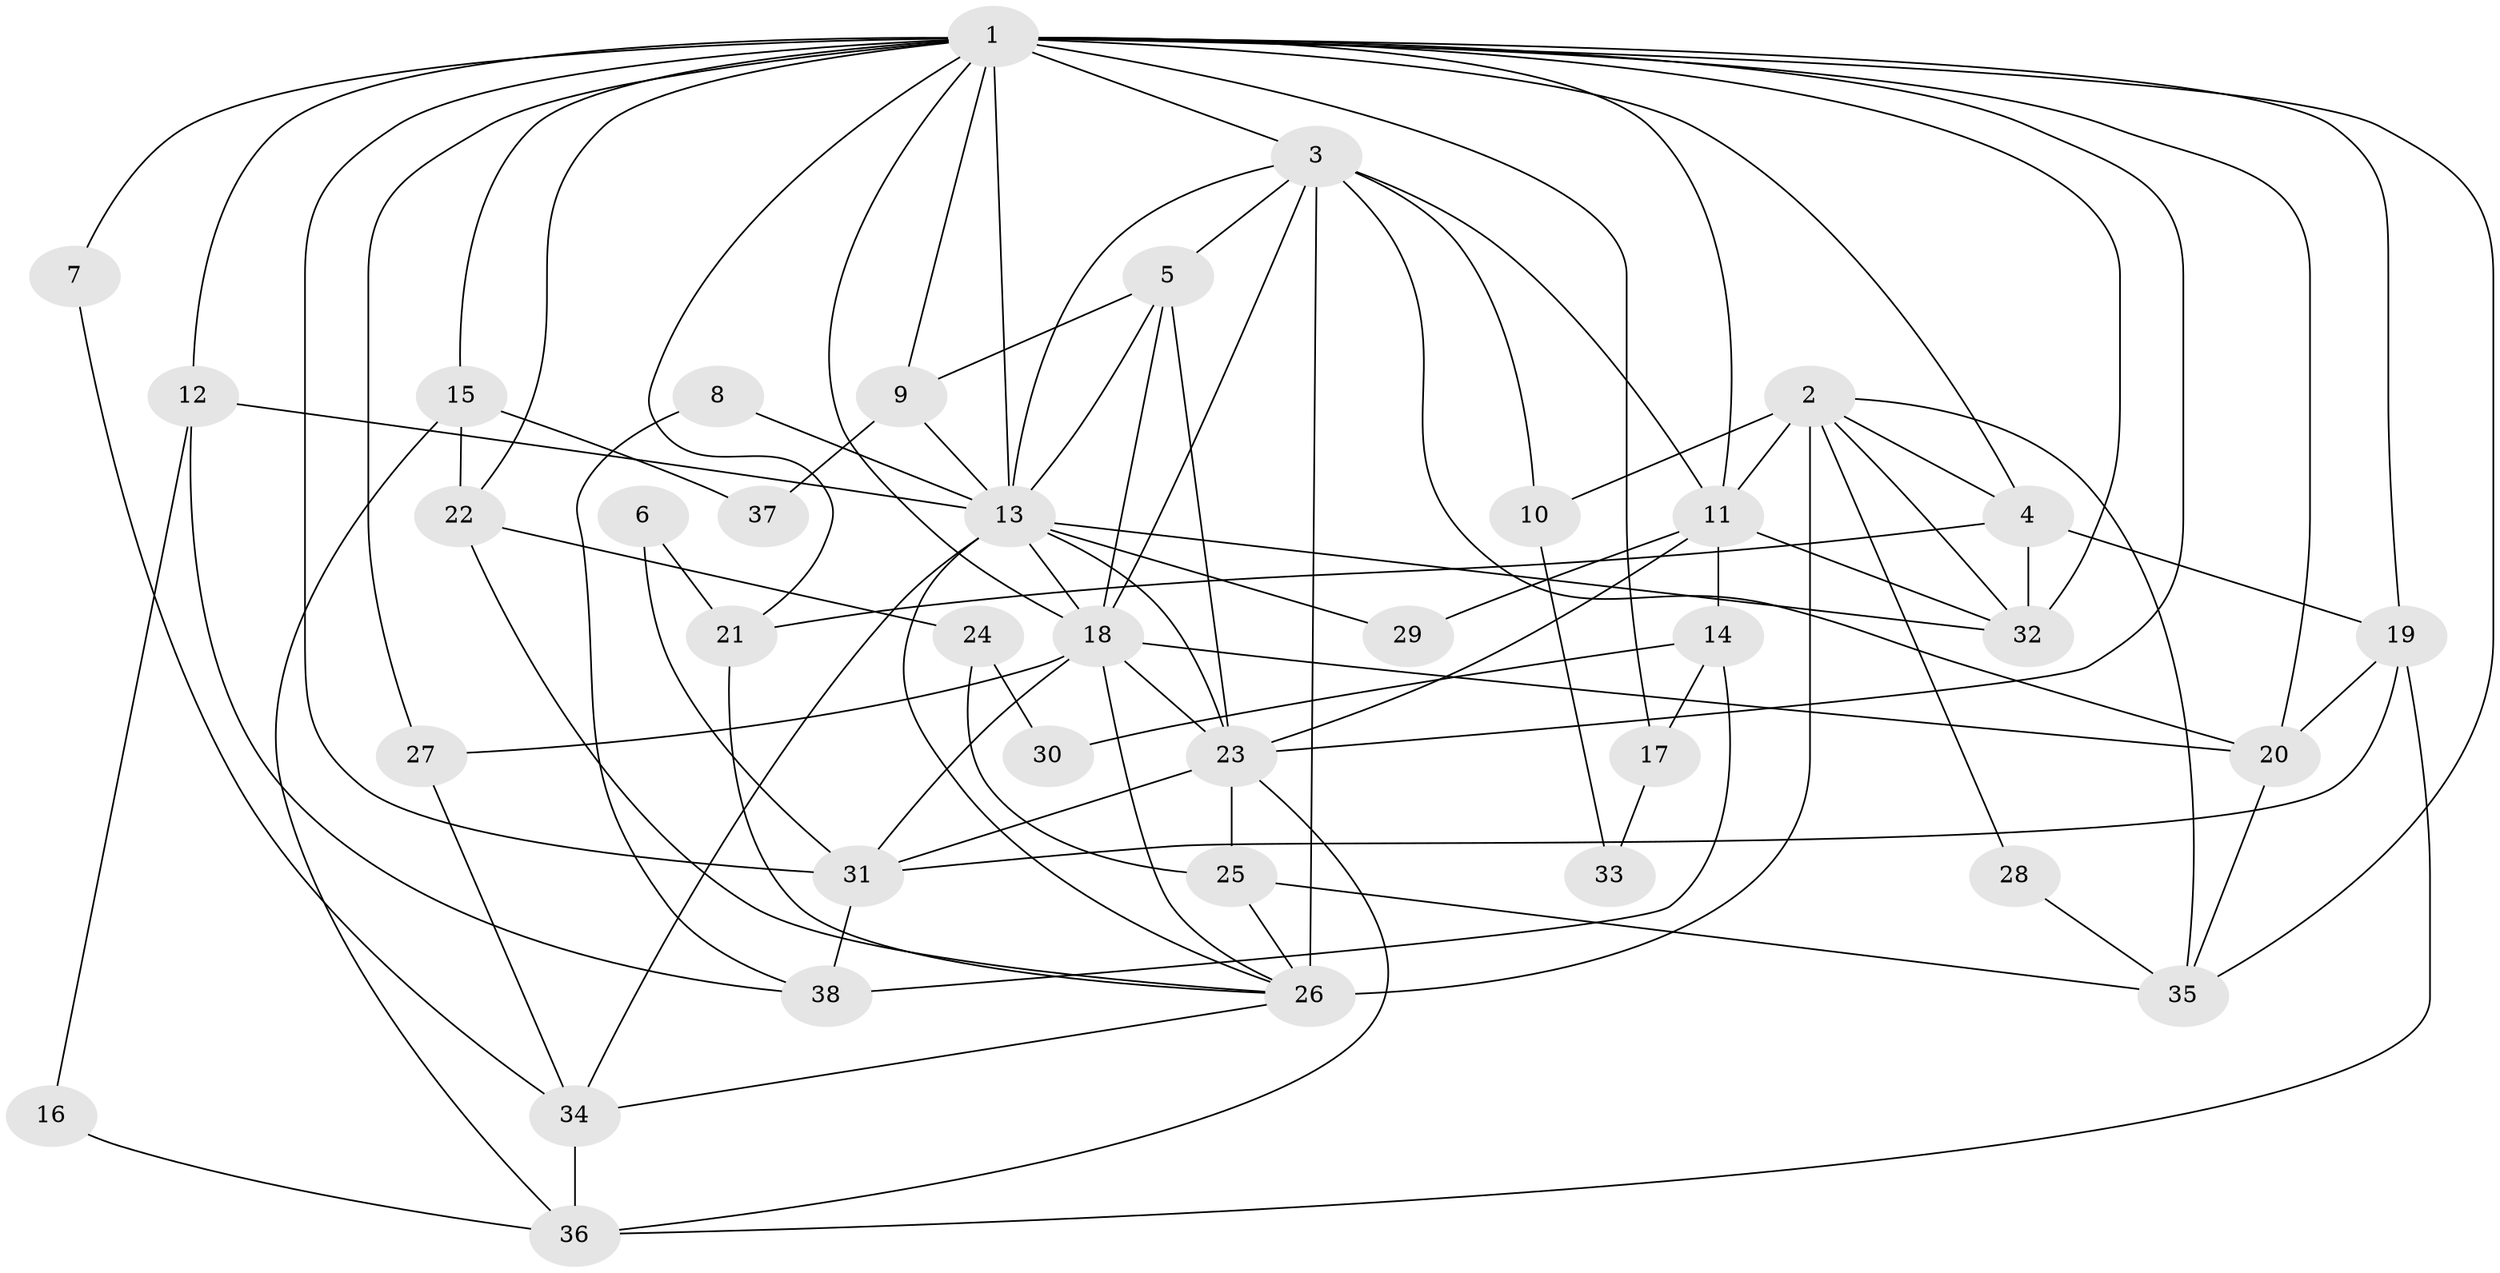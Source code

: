 // original degree distribution, {4: 0.24, 5: 0.2, 2: 0.2, 3: 0.2, 6: 0.10666666666666667, 7: 0.04, 9: 0.013333333333333334}
// Generated by graph-tools (version 1.1) at 2025/36/03/09/25 02:36:05]
// undirected, 38 vertices, 93 edges
graph export_dot {
graph [start="1"]
  node [color=gray90,style=filled];
  1;
  2;
  3;
  4;
  5;
  6;
  7;
  8;
  9;
  10;
  11;
  12;
  13;
  14;
  15;
  16;
  17;
  18;
  19;
  20;
  21;
  22;
  23;
  24;
  25;
  26;
  27;
  28;
  29;
  30;
  31;
  32;
  33;
  34;
  35;
  36;
  37;
  38;
  1 -- 3 [weight=1.0];
  1 -- 4 [weight=1.0];
  1 -- 7 [weight=1.0];
  1 -- 9 [weight=1.0];
  1 -- 11 [weight=1.0];
  1 -- 12 [weight=1.0];
  1 -- 13 [weight=3.0];
  1 -- 15 [weight=1.0];
  1 -- 17 [weight=2.0];
  1 -- 18 [weight=1.0];
  1 -- 19 [weight=1.0];
  1 -- 20 [weight=1.0];
  1 -- 21 [weight=2.0];
  1 -- 22 [weight=2.0];
  1 -- 23 [weight=1.0];
  1 -- 27 [weight=1.0];
  1 -- 31 [weight=1.0];
  1 -- 32 [weight=1.0];
  1 -- 35 [weight=1.0];
  2 -- 4 [weight=1.0];
  2 -- 10 [weight=1.0];
  2 -- 11 [weight=2.0];
  2 -- 26 [weight=6.0];
  2 -- 28 [weight=1.0];
  2 -- 32 [weight=1.0];
  2 -- 35 [weight=1.0];
  3 -- 5 [weight=3.0];
  3 -- 10 [weight=1.0];
  3 -- 11 [weight=2.0];
  3 -- 13 [weight=1.0];
  3 -- 18 [weight=1.0];
  3 -- 20 [weight=1.0];
  3 -- 26 [weight=2.0];
  4 -- 19 [weight=1.0];
  4 -- 21 [weight=1.0];
  4 -- 32 [weight=1.0];
  5 -- 9 [weight=1.0];
  5 -- 13 [weight=1.0];
  5 -- 18 [weight=1.0];
  5 -- 23 [weight=1.0];
  6 -- 21 [weight=1.0];
  6 -- 31 [weight=1.0];
  7 -- 34 [weight=1.0];
  8 -- 13 [weight=1.0];
  8 -- 38 [weight=1.0];
  9 -- 13 [weight=1.0];
  9 -- 37 [weight=1.0];
  10 -- 33 [weight=1.0];
  11 -- 14 [weight=1.0];
  11 -- 23 [weight=2.0];
  11 -- 29 [weight=1.0];
  11 -- 32 [weight=1.0];
  12 -- 13 [weight=1.0];
  12 -- 16 [weight=1.0];
  12 -- 38 [weight=1.0];
  13 -- 18 [weight=1.0];
  13 -- 23 [weight=2.0];
  13 -- 26 [weight=1.0];
  13 -- 29 [weight=1.0];
  13 -- 32 [weight=1.0];
  13 -- 34 [weight=1.0];
  14 -- 17 [weight=1.0];
  14 -- 30 [weight=1.0];
  14 -- 38 [weight=1.0];
  15 -- 22 [weight=1.0];
  15 -- 36 [weight=1.0];
  15 -- 37 [weight=1.0];
  16 -- 36 [weight=1.0];
  17 -- 33 [weight=1.0];
  18 -- 20 [weight=2.0];
  18 -- 23 [weight=1.0];
  18 -- 26 [weight=1.0];
  18 -- 27 [weight=1.0];
  18 -- 31 [weight=1.0];
  19 -- 20 [weight=1.0];
  19 -- 31 [weight=1.0];
  19 -- 36 [weight=1.0];
  20 -- 35 [weight=1.0];
  21 -- 26 [weight=1.0];
  22 -- 24 [weight=1.0];
  22 -- 26 [weight=1.0];
  23 -- 25 [weight=1.0];
  23 -- 31 [weight=1.0];
  23 -- 36 [weight=1.0];
  24 -- 25 [weight=1.0];
  24 -- 30 [weight=1.0];
  25 -- 26 [weight=1.0];
  25 -- 35 [weight=1.0];
  26 -- 34 [weight=1.0];
  27 -- 34 [weight=1.0];
  28 -- 35 [weight=1.0];
  31 -- 38 [weight=1.0];
  34 -- 36 [weight=1.0];
}
